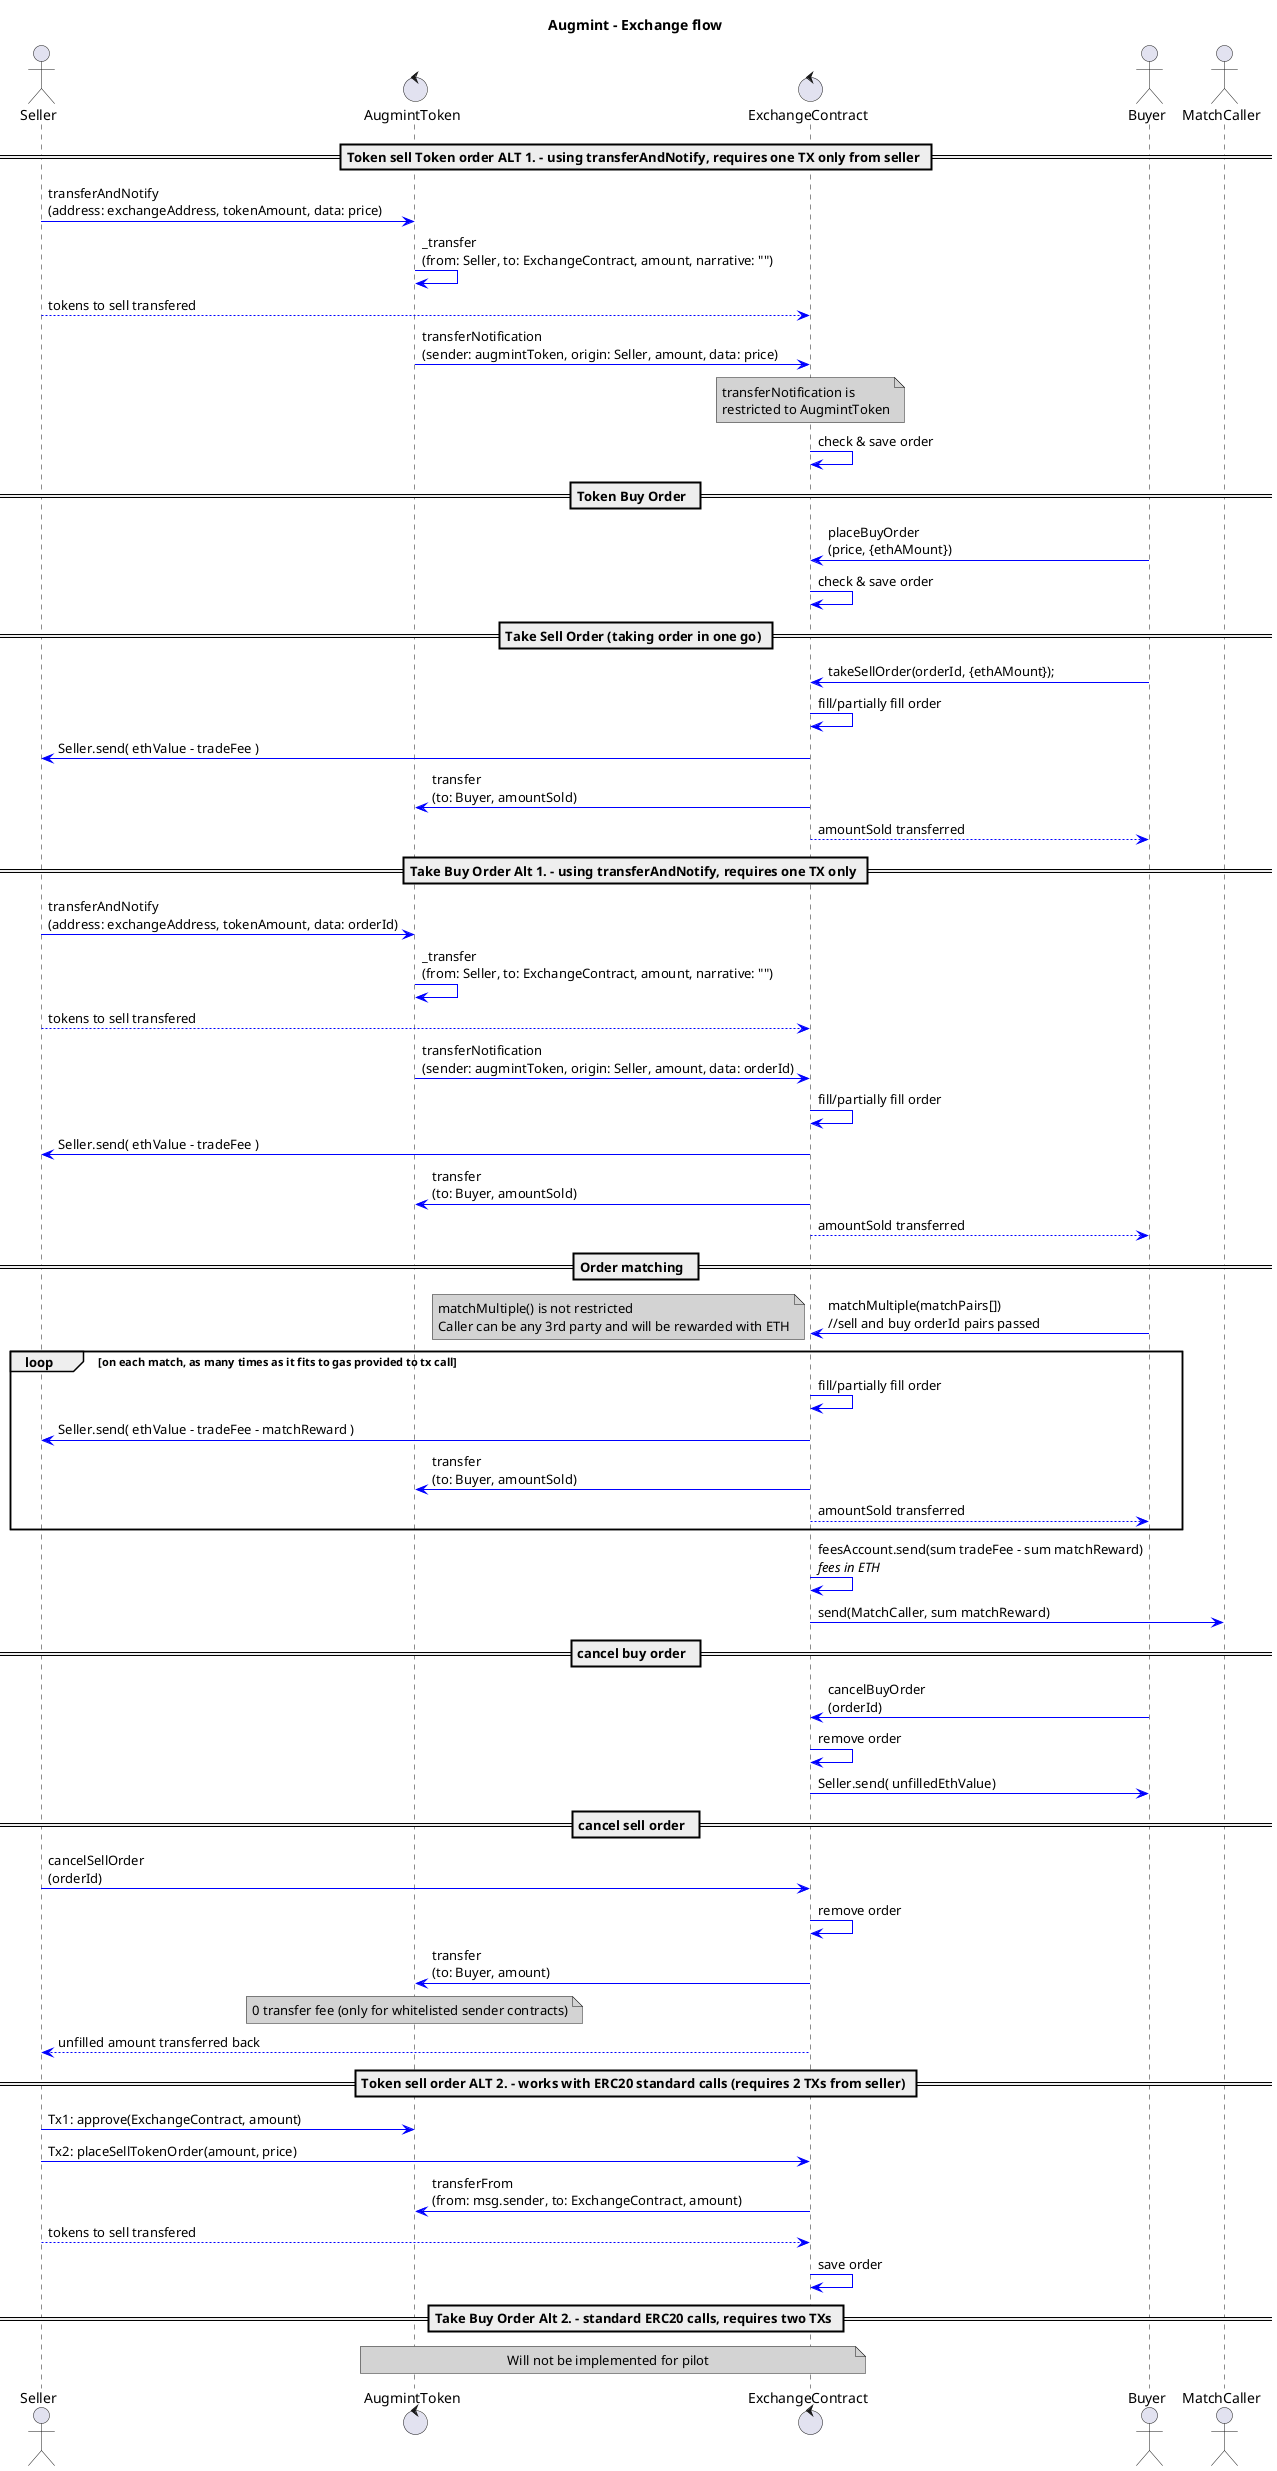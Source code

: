 @startuml
title **Augmint** - Exchange flow
skinparam ArrowColor #blue
skinparam noteBackgroundColor #lightgrey
actor Seller
control AugmintToken
control ExchangeContract
actor Buyer
actor MatchCaller

== Token sell Token order ALT 1. - using transferAndNotify, requires one TX only from seller ==
Seller -> AugmintToken : transferAndNotify\n(address: exchangeAddress, tokenAmount, data: price)
AugmintToken -> AugmintToken : _transfer\n(from: Seller, to: ExchangeContract, amount, narrative: "")
Seller --> ExchangeContract : tokens to sell transfered
AugmintToken -> ExchangeContract : transferNotification\n(sender: augmintToken, origin: Seller, amount, data: price)
note over ExchangeContract
    transferNotification is
    restricted to AugmintToken
end note
ExchangeContract -> ExchangeContract : check & save order

== Token Buy Order  ==
Buyer -> ExchangeContract : placeBuyOrder\n(price, {ethAMount})
ExchangeContract -> ExchangeContract : check & save order

== Take Sell Order (taking order in one go) ==
Buyer -> ExchangeContract : takeSellOrder(orderId, {ethAMount});
ExchangeContract -> ExchangeContract : fill/partially fill order
ExchangeContract -> Seller : Seller.send( ethValue - tradeFee )
ExchangeContract -> AugmintToken : transfer\n(to: Buyer, amountSold)
ExchangeContract --> Buyer : amountSold transferred

== Take Buy Order Alt 1. - using transferAndNotify, requires one TX only ==
Seller -> AugmintToken : transferAndNotify\n(address: exchangeAddress, tokenAmount, data: orderId)
AugmintToken -> AugmintToken : _transfer\n(from: Seller, to: ExchangeContract, amount, narrative: "")
Seller --> ExchangeContract : tokens to sell transfered
AugmintToken -> ExchangeContract : transferNotification\n(sender: augmintToken, origin: Seller, amount, data: orderId)
ExchangeContract -> ExchangeContract : fill/partially fill order
ExchangeContract -> Seller : Seller.send( ethValue - tradeFee )
ExchangeContract -> AugmintToken : transfer\n(to: Buyer, amountSold)
ExchangeContract --> Buyer : amountSold transferred

== Order matching  ==
Buyer -> ExchangeContract : matchMultiple(matchPairs[])\n//sell and buy orderId pairs passed
note left
    matchMultiple() is not restricted
    Caller can be any 3rd party and will be rewarded with ETH
end note
loop on each match, as many times as it fits to gas provided to tx call
    ExchangeContract -> ExchangeContract : fill/partially fill order
    ExchangeContract -> Seller : Seller.send( ethValue - tradeFee - matchReward )
    ExchangeContract -> AugmintToken : transfer\n(to: Buyer, amountSold)
    ExchangeContract --> Buyer : amountSold transferred
end
ExchangeContract -> ExchangeContract : feesAccount.send(sum tradeFee - sum matchReward)\n//fees in ETH//
ExchangeContract -> MatchCaller : send(MatchCaller, sum matchReward)

== cancel buy order  ==
Buyer -> ExchangeContract : cancelBuyOrder\n(orderId)
ExchangeContract -> ExchangeContract : remove order
ExchangeContract -> Buyer : Seller.send( unfilledEthValue)

== cancel sell order  ==
Seller -> ExchangeContract : cancelSellOrder\n(orderId)
ExchangeContract -> ExchangeContract : remove order
ExchangeContract -> AugmintToken : transfer\n(to: Buyer, amount)
note over AugmintToken
    0 transfer fee (only for whitelisted sender contracts)
end note
ExchangeContract --> Seller : unfilled amount transferred back

== Token sell order ALT 2. - works with ERC20 standard calls (requires 2 TXs from seller) ==
Seller -> AugmintToken : Tx1: approve(ExchangeContract, amount)
Seller -> ExchangeContract : Tx2: placeSellTokenOrder(amount, price)
ExchangeContract -> AugmintToken : transferFrom\n(from: msg.sender, to: ExchangeContract, amount)
Seller --> ExchangeContract : tokens to sell transfered
ExchangeContract -> ExchangeContract : save order

== Take Buy Order Alt 2. - standard ERC20 calls, requires two TXs ==
note over AugmintToken, ExchangeContract
    Will not be implemented for pilot
end note

@enduml
